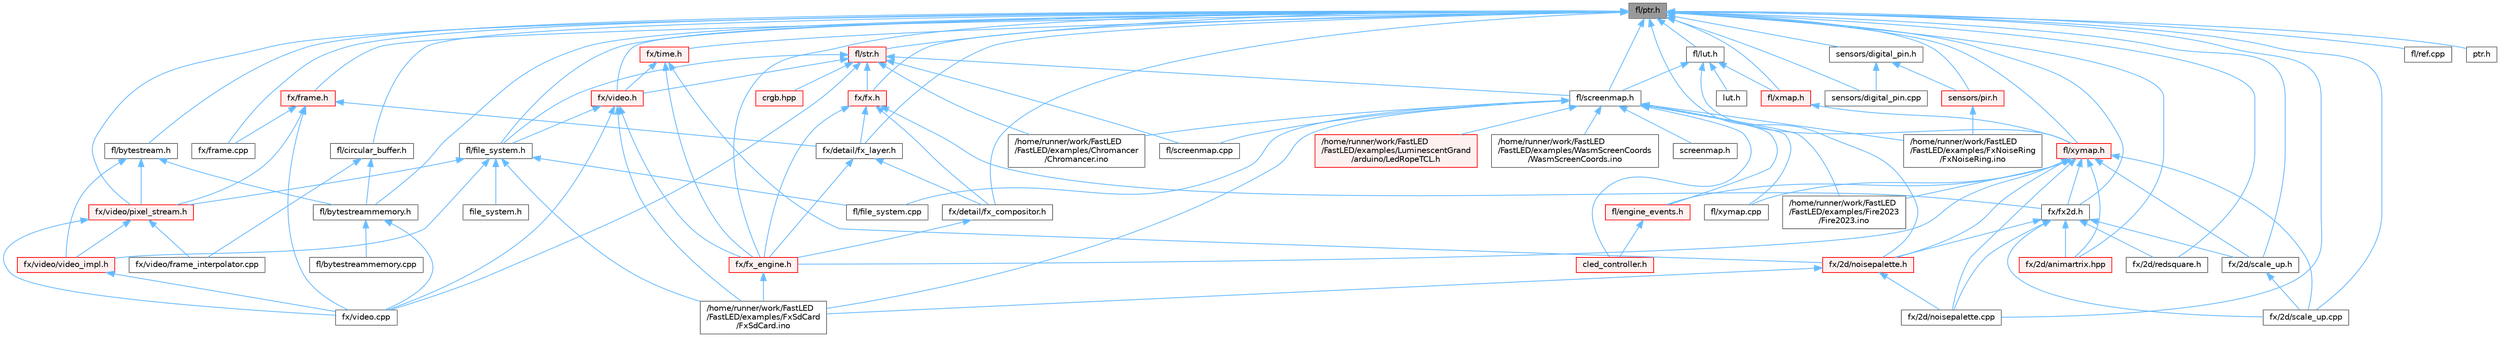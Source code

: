 digraph "fl/ptr.h"
{
 // INTERACTIVE_SVG=YES
 // LATEX_PDF_SIZE
  bgcolor="transparent";
  edge [fontname=Helvetica,fontsize=10,labelfontname=Helvetica,labelfontsize=10];
  node [fontname=Helvetica,fontsize=10,shape=box,height=0.2,width=0.4];
  Node1 [id="Node000001",label="fl/ptr.h",height=0.2,width=0.4,color="gray40", fillcolor="grey60", style="filled", fontcolor="black",tooltip=" "];
  Node1 -> Node2 [id="edge1_Node000001_Node000002",dir="back",color="steelblue1",style="solid",tooltip=" "];
  Node2 [id="Node000002",label="fl/bytestream.h",height=0.2,width=0.4,color="grey40", fillcolor="white", style="filled",URL="$dd/d2b/bytestream_8h.html",tooltip=" "];
  Node2 -> Node3 [id="edge2_Node000002_Node000003",dir="back",color="steelblue1",style="solid",tooltip=" "];
  Node3 [id="Node000003",label="fl/bytestreammemory.h",height=0.2,width=0.4,color="grey40", fillcolor="white", style="filled",URL="$d1/d24/bytestreammemory_8h.html",tooltip=" "];
  Node3 -> Node4 [id="edge3_Node000003_Node000004",dir="back",color="steelblue1",style="solid",tooltip=" "];
  Node4 [id="Node000004",label="fl/bytestreammemory.cpp",height=0.2,width=0.4,color="grey40", fillcolor="white", style="filled",URL="$de/d95/bytestreammemory_8cpp.html",tooltip=" "];
  Node3 -> Node5 [id="edge4_Node000003_Node000005",dir="back",color="steelblue1",style="solid",tooltip=" "];
  Node5 [id="Node000005",label="fx/video.cpp",height=0.2,width=0.4,color="grey40", fillcolor="white", style="filled",URL="$d0/d05/video_8cpp.html",tooltip=" "];
  Node2 -> Node6 [id="edge5_Node000002_Node000006",dir="back",color="steelblue1",style="solid",tooltip=" "];
  Node6 [id="Node000006",label="fx/video/pixel_stream.h",height=0.2,width=0.4,color="red", fillcolor="#FFF0F0", style="filled",URL="$d3/dfa/pixel__stream_8h.html",tooltip=" "];
  Node6 -> Node5 [id="edge6_Node000006_Node000005",dir="back",color="steelblue1",style="solid",tooltip=" "];
  Node6 -> Node7 [id="edge7_Node000006_Node000007",dir="back",color="steelblue1",style="solid",tooltip=" "];
  Node7 [id="Node000007",label="fx/video/frame_interpolator.cpp",height=0.2,width=0.4,color="grey40", fillcolor="white", style="filled",URL="$d5/da4/frame__interpolator_8cpp.html",tooltip=" "];
  Node6 -> Node9 [id="edge8_Node000006_Node000009",dir="back",color="steelblue1",style="solid",tooltip=" "];
  Node9 [id="Node000009",label="fx/video/video_impl.h",height=0.2,width=0.4,color="red", fillcolor="#FFF0F0", style="filled",URL="$d5/d82/video__impl_8h.html",tooltip=" "];
  Node9 -> Node5 [id="edge9_Node000009_Node000005",dir="back",color="steelblue1",style="solid",tooltip=" "];
  Node2 -> Node9 [id="edge10_Node000002_Node000009",dir="back",color="steelblue1",style="solid",tooltip=" "];
  Node1 -> Node3 [id="edge11_Node000001_Node000003",dir="back",color="steelblue1",style="solid",tooltip=" "];
  Node1 -> Node12 [id="edge12_Node000001_Node000012",dir="back",color="steelblue1",style="solid",tooltip=" "];
  Node12 [id="Node000012",label="fl/circular_buffer.h",height=0.2,width=0.4,color="grey40", fillcolor="white", style="filled",URL="$d9/d43/circular__buffer_8h.html",tooltip=" "];
  Node12 -> Node3 [id="edge13_Node000012_Node000003",dir="back",color="steelblue1",style="solid",tooltip=" "];
  Node12 -> Node7 [id="edge14_Node000012_Node000007",dir="back",color="steelblue1",style="solid",tooltip=" "];
  Node1 -> Node13 [id="edge15_Node000001_Node000013",dir="back",color="steelblue1",style="solid",tooltip=" "];
  Node13 [id="Node000013",label="fl/file_system.h",height=0.2,width=0.4,color="grey40", fillcolor="white", style="filled",URL="$d9/d28/fl_2file__system_8h.html",tooltip=" "];
  Node13 -> Node14 [id="edge16_Node000013_Node000014",dir="back",color="steelblue1",style="solid",tooltip=" "];
  Node14 [id="Node000014",label="/home/runner/work/FastLED\l/FastLED/examples/FxSdCard\l/FxSdCard.ino",height=0.2,width=0.4,color="grey40", fillcolor="white", style="filled",URL="$d7/d35/_fx_sd_card_8ino.html",tooltip=" "];
  Node13 -> Node15 [id="edge17_Node000013_Node000015",dir="back",color="steelblue1",style="solid",tooltip=" "];
  Node15 [id="Node000015",label="file_system.h",height=0.2,width=0.4,color="grey40", fillcolor="white", style="filled",URL="$d6/d8d/file__system_8h.html",tooltip=" "];
  Node13 -> Node16 [id="edge18_Node000013_Node000016",dir="back",color="steelblue1",style="solid",tooltip=" "];
  Node16 [id="Node000016",label="fl/file_system.cpp",height=0.2,width=0.4,color="grey40", fillcolor="white", style="filled",URL="$d4/d37/file__system_8cpp.html",tooltip=" "];
  Node13 -> Node6 [id="edge19_Node000013_Node000006",dir="back",color="steelblue1",style="solid",tooltip=" "];
  Node13 -> Node9 [id="edge20_Node000013_Node000009",dir="back",color="steelblue1",style="solid",tooltip=" "];
  Node1 -> Node17 [id="edge21_Node000001_Node000017",dir="back",color="steelblue1",style="solid",tooltip=" "];
  Node17 [id="Node000017",label="fl/lut.h",height=0.2,width=0.4,color="grey40", fillcolor="white", style="filled",URL="$d3/db6/fl_2lut_8h.html",tooltip=" "];
  Node17 -> Node18 [id="edge22_Node000017_Node000018",dir="back",color="steelblue1",style="solid",tooltip=" "];
  Node18 [id="Node000018",label="fl/screenmap.h",height=0.2,width=0.4,color="grey40", fillcolor="white", style="filled",URL="$d7/d0d/fl_2screenmap_8h.html",tooltip=" "];
  Node18 -> Node19 [id="edge23_Node000018_Node000019",dir="back",color="steelblue1",style="solid",tooltip=" "];
  Node19 [id="Node000019",label="/home/runner/work/FastLED\l/FastLED/examples/Chromancer\l/Chromancer.ino",height=0.2,width=0.4,color="grey40", fillcolor="white", style="filled",URL="$d1/ddb/_chromancer_8ino.html",tooltip=" "];
  Node18 -> Node20 [id="edge24_Node000018_Node000020",dir="back",color="steelblue1",style="solid",tooltip=" "];
  Node20 [id="Node000020",label="/home/runner/work/FastLED\l/FastLED/examples/Fire2023\l/Fire2023.ino",height=0.2,width=0.4,color="grey40", fillcolor="white", style="filled",URL="$d8/d2c/_fire2023_8ino.html",tooltip=" "];
  Node18 -> Node21 [id="edge25_Node000018_Node000021",dir="back",color="steelblue1",style="solid",tooltip=" "];
  Node21 [id="Node000021",label="/home/runner/work/FastLED\l/FastLED/examples/FxNoiseRing\l/FxNoiseRing.ino",height=0.2,width=0.4,color="grey40", fillcolor="white", style="filled",URL="$d3/dac/_fx_noise_ring_8ino.html",tooltip=" "];
  Node18 -> Node14 [id="edge26_Node000018_Node000014",dir="back",color="steelblue1",style="solid",tooltip=" "];
  Node18 -> Node22 [id="edge27_Node000018_Node000022",dir="back",color="steelblue1",style="solid",tooltip=" "];
  Node22 [id="Node000022",label="/home/runner/work/FastLED\l/FastLED/examples/LuminescentGrand\l/arduino/LedRopeTCL.h",height=0.2,width=0.4,color="red", fillcolor="#FFF0F0", style="filled",URL="$d9/d7e/_led_rope_t_c_l_8h.html",tooltip=" "];
  Node18 -> Node24 [id="edge28_Node000018_Node000024",dir="back",color="steelblue1",style="solid",tooltip=" "];
  Node24 [id="Node000024",label="/home/runner/work/FastLED\l/FastLED/examples/WasmScreenCoords\l/WasmScreenCoords.ino",height=0.2,width=0.4,color="grey40", fillcolor="white", style="filled",URL="$dc/d4d/_wasm_screen_coords_8ino.html",tooltip="Simple test for screen coordinates in the web compiled version of FastLED."];
  Node18 -> Node25 [id="edge29_Node000018_Node000025",dir="back",color="steelblue1",style="solid",tooltip=" "];
  Node25 [id="Node000025",label="cled_controller.h",height=0.2,width=0.4,color="red", fillcolor="#FFF0F0", style="filled",URL="$db/d6d/cled__controller_8h.html",tooltip="base definitions used by led controllers for writing out led data"];
  Node18 -> Node132 [id="edge30_Node000018_Node000132",dir="back",color="steelblue1",style="solid",tooltip=" "];
  Node132 [id="Node000132",label="fl/engine_events.h",height=0.2,width=0.4,color="red", fillcolor="#FFF0F0", style="filled",URL="$dc/dd9/fl_2engine__events_8h.html",tooltip=" "];
  Node132 -> Node25 [id="edge31_Node000132_Node000025",dir="back",color="steelblue1",style="solid",tooltip=" "];
  Node18 -> Node16 [id="edge32_Node000018_Node000016",dir="back",color="steelblue1",style="solid",tooltip=" "];
  Node18 -> Node135 [id="edge33_Node000018_Node000135",dir="back",color="steelblue1",style="solid",tooltip=" "];
  Node135 [id="Node000135",label="fl/screenmap.cpp",height=0.2,width=0.4,color="grey40", fillcolor="white", style="filled",URL="$d9/d6f/screenmap_8cpp.html",tooltip=" "];
  Node18 -> Node136 [id="edge34_Node000018_Node000136",dir="back",color="steelblue1",style="solid",tooltip=" "];
  Node136 [id="Node000136",label="fl/xymap.cpp",height=0.2,width=0.4,color="grey40", fillcolor="white", style="filled",URL="$d7/d09/xymap_8cpp.html",tooltip=" "];
  Node18 -> Node137 [id="edge35_Node000018_Node000137",dir="back",color="steelblue1",style="solid",tooltip=" "];
  Node137 [id="Node000137",label="screenmap.h",height=0.2,width=0.4,color="grey40", fillcolor="white", style="filled",URL="$d7/d97/screenmap_8h.html",tooltip=" "];
  Node17 -> Node138 [id="edge36_Node000017_Node000138",dir="back",color="steelblue1",style="solid",tooltip=" "];
  Node138 [id="Node000138",label="fl/xmap.h",height=0.2,width=0.4,color="red", fillcolor="#FFF0F0", style="filled",URL="$d5/d22/fl_2xmap_8h.html",tooltip=" "];
  Node138 -> Node140 [id="edge37_Node000138_Node000140",dir="back",color="steelblue1",style="solid",tooltip=" "];
  Node140 [id="Node000140",label="fl/xymap.h",height=0.2,width=0.4,color="red", fillcolor="#FFF0F0", style="filled",URL="$d6/dc9/fl_2xymap_8h.html",tooltip=" "];
  Node140 -> Node20 [id="edge38_Node000140_Node000020",dir="back",color="steelblue1",style="solid",tooltip=" "];
  Node140 -> Node132 [id="edge39_Node000140_Node000132",dir="back",color="steelblue1",style="solid",tooltip=" "];
  Node140 -> Node136 [id="edge40_Node000140_Node000136",dir="back",color="steelblue1",style="solid",tooltip=" "];
  Node140 -> Node141 [id="edge41_Node000140_Node000141",dir="back",color="steelblue1",style="solid",tooltip=" "];
  Node141 [id="Node000141",label="fx/2d/animartrix.hpp",height=0.2,width=0.4,color="red", fillcolor="#FFF0F0", style="filled",URL="$d3/dc3/animartrix_8hpp.html",tooltip=" "];
  Node140 -> Node109 [id="edge42_Node000140_Node000109",dir="back",color="steelblue1",style="solid",tooltip=" "];
  Node109 [id="Node000109",label="fx/2d/noisepalette.cpp",height=0.2,width=0.4,color="grey40", fillcolor="white", style="filled",URL="$d6/d66/noisepalette_8cpp.html",tooltip=" "];
  Node140 -> Node110 [id="edge43_Node000140_Node000110",dir="back",color="steelblue1",style="solid",tooltip=" "];
  Node110 [id="Node000110",label="fx/2d/noisepalette.h",height=0.2,width=0.4,color="red", fillcolor="#FFF0F0", style="filled",URL="$d6/dc7/noisepalette_8h.html",tooltip="Demonstrates how to mix noise generation with color palettes on a 2D LED matrix."];
  Node110 -> Node14 [id="edge44_Node000110_Node000014",dir="back",color="steelblue1",style="solid",tooltip=" "];
  Node110 -> Node109 [id="edge45_Node000110_Node000109",dir="back",color="steelblue1",style="solid",tooltip=" "];
  Node140 -> Node112 [id="edge46_Node000140_Node000112",dir="back",color="steelblue1",style="solid",tooltip=" "];
  Node112 [id="Node000112",label="fx/2d/scale_up.cpp",height=0.2,width=0.4,color="grey40", fillcolor="white", style="filled",URL="$dc/d8c/scale__up_8cpp.html",tooltip=" "];
  Node140 -> Node144 [id="edge47_Node000140_Node000144",dir="back",color="steelblue1",style="solid",tooltip=" "];
  Node144 [id="Node000144",label="fx/2d/scale_up.h",height=0.2,width=0.4,color="grey40", fillcolor="white", style="filled",URL="$d2/d74/scale__up_8h.html",tooltip="Expands a grid using bilinear interpolation and scaling up."];
  Node144 -> Node112 [id="edge48_Node000144_Node000112",dir="back",color="steelblue1",style="solid",tooltip=" "];
  Node140 -> Node145 [id="edge49_Node000140_Node000145",dir="back",color="steelblue1",style="solid",tooltip=" "];
  Node145 [id="Node000145",label="fx/fx2d.h",height=0.2,width=0.4,color="grey40", fillcolor="white", style="filled",URL="$d9/d43/fx2d_8h.html",tooltip=" "];
  Node145 -> Node141 [id="edge50_Node000145_Node000141",dir="back",color="steelblue1",style="solid",tooltip=" "];
  Node145 -> Node109 [id="edge51_Node000145_Node000109",dir="back",color="steelblue1",style="solid",tooltip=" "];
  Node145 -> Node110 [id="edge52_Node000145_Node000110",dir="back",color="steelblue1",style="solid",tooltip=" "];
  Node145 -> Node111 [id="edge53_Node000145_Node000111",dir="back",color="steelblue1",style="solid",tooltip=" "];
  Node111 [id="Node000111",label="fx/2d/redsquare.h",height=0.2,width=0.4,color="grey40", fillcolor="white", style="filled",URL="$d3/db8/redsquare_8h.html",tooltip=" "];
  Node145 -> Node112 [id="edge54_Node000145_Node000112",dir="back",color="steelblue1",style="solid",tooltip=" "];
  Node145 -> Node144 [id="edge55_Node000145_Node000144",dir="back",color="steelblue1",style="solid",tooltip=" "];
  Node140 -> Node146 [id="edge56_Node000140_Node000146",dir="back",color="steelblue1",style="solid",tooltip=" "];
  Node146 [id="Node000146",label="fx/fx_engine.h",height=0.2,width=0.4,color="red", fillcolor="#FFF0F0", style="filled",URL="$d9/d3c/fx__engine_8h.html",tooltip=" "];
  Node146 -> Node14 [id="edge57_Node000146_Node000014",dir="back",color="steelblue1",style="solid",tooltip=" "];
  Node17 -> Node140 [id="edge58_Node000017_Node000140",dir="back",color="steelblue1",style="solid",tooltip=" "];
  Node17 -> Node152 [id="edge59_Node000017_Node000152",dir="back",color="steelblue1",style="solid",tooltip=" "];
  Node152 [id="Node000152",label="lut.h",height=0.2,width=0.4,color="grey40", fillcolor="white", style="filled",URL="$db/d54/lut_8h.html",tooltip=" "];
  Node1 -> Node153 [id="edge60_Node000001_Node000153",dir="back",color="steelblue1",style="solid",tooltip=" "];
  Node153 [id="Node000153",label="fl/ref.cpp",height=0.2,width=0.4,color="grey40", fillcolor="white", style="filled",URL="$df/de4/ref_8cpp.html",tooltip=" "];
  Node1 -> Node18 [id="edge61_Node000001_Node000018",dir="back",color="steelblue1",style="solid",tooltip=" "];
  Node1 -> Node154 [id="edge62_Node000001_Node000154",dir="back",color="steelblue1",style="solid",tooltip=" "];
  Node154 [id="Node000154",label="fl/str.h",height=0.2,width=0.4,color="red", fillcolor="#FFF0F0", style="filled",URL="$dc/d0e/fl_2str_8h.html",tooltip=" "];
  Node154 -> Node19 [id="edge63_Node000154_Node000019",dir="back",color="steelblue1",style="solid",tooltip=" "];
  Node154 -> Node120 [id="edge64_Node000154_Node000120",dir="back",color="steelblue1",style="solid",tooltip=" "];
  Node120 [id="Node000120",label="crgb.hpp",height=0.2,width=0.4,color="red", fillcolor="#FFF0F0", style="filled",URL="$d0/d4b/crgb_8hpp.html",tooltip="Defines utility functions for the red, green, and blue (RGB) pixel struct."];
  Node154 -> Node13 [id="edge65_Node000154_Node000013",dir="back",color="steelblue1",style="solid",tooltip=" "];
  Node154 -> Node135 [id="edge66_Node000154_Node000135",dir="back",color="steelblue1",style="solid",tooltip=" "];
  Node154 -> Node18 [id="edge67_Node000154_Node000018",dir="back",color="steelblue1",style="solid",tooltip=" "];
  Node154 -> Node170 [id="edge68_Node000154_Node000170",dir="back",color="steelblue1",style="solid",tooltip=" "];
  Node170 [id="Node000170",label="fx/fx.h",height=0.2,width=0.4,color="red", fillcolor="#FFF0F0", style="filled",URL="$d2/d0c/fx_8h.html",tooltip=" "];
  Node170 -> Node167 [id="edge69_Node000170_Node000167",dir="back",color="steelblue1",style="solid",tooltip=" "];
  Node167 [id="Node000167",label="fx/detail/fx_compositor.h",height=0.2,width=0.4,color="grey40", fillcolor="white", style="filled",URL="$d5/d6b/fx__compositor_8h.html",tooltip=" "];
  Node167 -> Node146 [id="edge70_Node000167_Node000146",dir="back",color="steelblue1",style="solid",tooltip=" "];
  Node170 -> Node166 [id="edge71_Node000170_Node000166",dir="back",color="steelblue1",style="solid",tooltip=" "];
  Node166 [id="Node000166",label="fx/detail/fx_layer.h",height=0.2,width=0.4,color="grey40", fillcolor="white", style="filled",URL="$d7/d2f/fx__layer_8h.html",tooltip=" "];
  Node166 -> Node167 [id="edge72_Node000166_Node000167",dir="back",color="steelblue1",style="solid",tooltip=" "];
  Node166 -> Node146 [id="edge73_Node000166_Node000146",dir="back",color="steelblue1",style="solid",tooltip=" "];
  Node170 -> Node145 [id="edge74_Node000170_Node000145",dir="back",color="steelblue1",style="solid",tooltip=" "];
  Node170 -> Node146 [id="edge75_Node000170_Node000146",dir="back",color="steelblue1",style="solid",tooltip=" "];
  Node154 -> Node5 [id="edge76_Node000154_Node000005",dir="back",color="steelblue1",style="solid",tooltip=" "];
  Node154 -> Node150 [id="edge77_Node000154_Node000150",dir="back",color="steelblue1",style="solid",tooltip=" "];
  Node150 [id="Node000150",label="fx/video.h",height=0.2,width=0.4,color="red", fillcolor="#FFF0F0", style="filled",URL="$dd/d78/video_8h.html",tooltip=" "];
  Node150 -> Node14 [id="edge78_Node000150_Node000014",dir="back",color="steelblue1",style="solid",tooltip=" "];
  Node150 -> Node13 [id="edge79_Node000150_Node000013",dir="back",color="steelblue1",style="solid",tooltip=" "];
  Node150 -> Node146 [id="edge80_Node000150_Node000146",dir="back",color="steelblue1",style="solid",tooltip=" "];
  Node150 -> Node5 [id="edge81_Node000150_Node000005",dir="back",color="steelblue1",style="solid",tooltip=" "];
  Node1 -> Node138 [id="edge82_Node000001_Node000138",dir="back",color="steelblue1",style="solid",tooltip=" "];
  Node1 -> Node140 [id="edge83_Node000001_Node000140",dir="back",color="steelblue1",style="solid",tooltip=" "];
  Node1 -> Node141 [id="edge84_Node000001_Node000141",dir="back",color="steelblue1",style="solid",tooltip=" "];
  Node1 -> Node109 [id="edge85_Node000001_Node000109",dir="back",color="steelblue1",style="solid",tooltip=" "];
  Node1 -> Node110 [id="edge86_Node000001_Node000110",dir="back",color="steelblue1",style="solid",tooltip=" "];
  Node1 -> Node111 [id="edge87_Node000001_Node000111",dir="back",color="steelblue1",style="solid",tooltip=" "];
  Node1 -> Node112 [id="edge88_Node000001_Node000112",dir="back",color="steelblue1",style="solid",tooltip=" "];
  Node1 -> Node144 [id="edge89_Node000001_Node000144",dir="back",color="steelblue1",style="solid",tooltip=" "];
  Node1 -> Node167 [id="edge90_Node000001_Node000167",dir="back",color="steelblue1",style="solid",tooltip=" "];
  Node1 -> Node166 [id="edge91_Node000001_Node000166",dir="back",color="steelblue1",style="solid",tooltip=" "];
  Node1 -> Node169 [id="edge92_Node000001_Node000169",dir="back",color="steelblue1",style="solid",tooltip=" "];
  Node169 [id="Node000169",label="fx/frame.cpp",height=0.2,width=0.4,color="grey40", fillcolor="white", style="filled",URL="$da/d14/frame_8cpp.html",tooltip=" "];
  Node1 -> Node172 [id="edge93_Node000001_Node000172",dir="back",color="steelblue1",style="solid",tooltip=" "];
  Node172 [id="Node000172",label="fx/frame.h",height=0.2,width=0.4,color="red", fillcolor="#FFF0F0", style="filled",URL="$df/d7d/frame_8h.html",tooltip=" "];
  Node172 -> Node166 [id="edge94_Node000172_Node000166",dir="back",color="steelblue1",style="solid",tooltip=" "];
  Node172 -> Node169 [id="edge95_Node000172_Node000169",dir="back",color="steelblue1",style="solid",tooltip=" "];
  Node172 -> Node5 [id="edge96_Node000172_Node000005",dir="back",color="steelblue1",style="solid",tooltip=" "];
  Node172 -> Node6 [id="edge97_Node000172_Node000006",dir="back",color="steelblue1",style="solid",tooltip=" "];
  Node1 -> Node170 [id="edge98_Node000001_Node000170",dir="back",color="steelblue1",style="solid",tooltip=" "];
  Node1 -> Node145 [id="edge99_Node000001_Node000145",dir="back",color="steelblue1",style="solid",tooltip=" "];
  Node1 -> Node146 [id="edge100_Node000001_Node000146",dir="back",color="steelblue1",style="solid",tooltip=" "];
  Node1 -> Node173 [id="edge101_Node000001_Node000173",dir="back",color="steelblue1",style="solid",tooltip=" "];
  Node173 [id="Node000173",label="fx/time.h",height=0.2,width=0.4,color="red", fillcolor="#FFF0F0", style="filled",URL="$de/df7/time_8h.html",tooltip=" "];
  Node173 -> Node110 [id="edge102_Node000173_Node000110",dir="back",color="steelblue1",style="solid",tooltip=" "];
  Node173 -> Node146 [id="edge103_Node000173_Node000146",dir="back",color="steelblue1",style="solid",tooltip=" "];
  Node173 -> Node150 [id="edge104_Node000173_Node000150",dir="back",color="steelblue1",style="solid",tooltip=" "];
  Node1 -> Node150 [id="edge105_Node000001_Node000150",dir="back",color="steelblue1",style="solid",tooltip=" "];
  Node1 -> Node6 [id="edge106_Node000001_Node000006",dir="back",color="steelblue1",style="solid",tooltip=" "];
  Node1 -> Node174 [id="edge107_Node000001_Node000174",dir="back",color="steelblue1",style="solid",tooltip=" "];
  Node174 [id="Node000174",label="ptr.h",height=0.2,width=0.4,color="grey40", fillcolor="white", style="filled",URL="$dd/d98/ptr_8h.html",tooltip=" "];
  Node1 -> Node97 [id="edge108_Node000001_Node000097",dir="back",color="steelblue1",style="solid",tooltip=" "];
  Node97 [id="Node000097",label="sensors/digital_pin.cpp",height=0.2,width=0.4,color="grey40", fillcolor="white", style="filled",URL="$de/d2b/digital__pin_8cpp.html",tooltip=" "];
  Node1 -> Node175 [id="edge109_Node000001_Node000175",dir="back",color="steelblue1",style="solid",tooltip=" "];
  Node175 [id="Node000175",label="sensors/digital_pin.h",height=0.2,width=0.4,color="grey40", fillcolor="white", style="filled",URL="$dd/d83/digital__pin_8h.html",tooltip=" "];
  Node175 -> Node97 [id="edge110_Node000175_Node000097",dir="back",color="steelblue1",style="solid",tooltip=" "];
  Node175 -> Node176 [id="edge111_Node000175_Node000176",dir="back",color="steelblue1",style="solid",tooltip=" "];
  Node176 [id="Node000176",label="sensors/pir.h",height=0.2,width=0.4,color="red", fillcolor="#FFF0F0", style="filled",URL="$d9/dd3/pir_8h.html",tooltip=" "];
  Node176 -> Node21 [id="edge112_Node000176_Node000021",dir="back",color="steelblue1",style="solid",tooltip=" "];
  Node1 -> Node176 [id="edge113_Node000001_Node000176",dir="back",color="steelblue1",style="solid",tooltip=" "];
}
